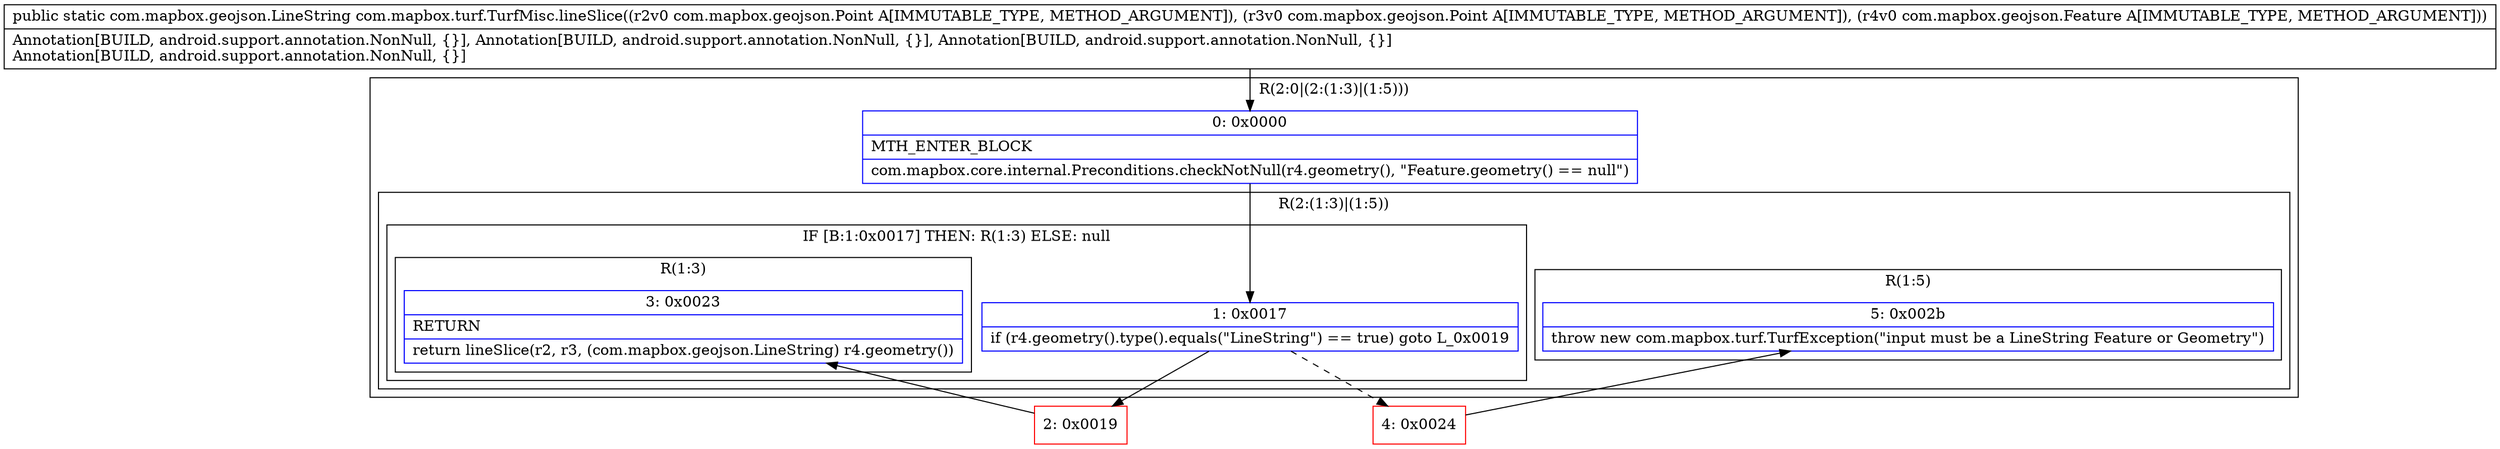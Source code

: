 digraph "CFG forcom.mapbox.turf.TurfMisc.lineSlice(Lcom\/mapbox\/geojson\/Point;Lcom\/mapbox\/geojson\/Point;Lcom\/mapbox\/geojson\/Feature;)Lcom\/mapbox\/geojson\/LineString;" {
subgraph cluster_Region_784987093 {
label = "R(2:0|(2:(1:3)|(1:5)))";
node [shape=record,color=blue];
Node_0 [shape=record,label="{0\:\ 0x0000|MTH_ENTER_BLOCK\l|com.mapbox.core.internal.Preconditions.checkNotNull(r4.geometry(), \"Feature.geometry() == null\")\l}"];
subgraph cluster_Region_197391098 {
label = "R(2:(1:3)|(1:5))";
node [shape=record,color=blue];
subgraph cluster_IfRegion_2071089819 {
label = "IF [B:1:0x0017] THEN: R(1:3) ELSE: null";
node [shape=record,color=blue];
Node_1 [shape=record,label="{1\:\ 0x0017|if (r4.geometry().type().equals(\"LineString\") == true) goto L_0x0019\l}"];
subgraph cluster_Region_83253909 {
label = "R(1:3)";
node [shape=record,color=blue];
Node_3 [shape=record,label="{3\:\ 0x0023|RETURN\l|return lineSlice(r2, r3, (com.mapbox.geojson.LineString) r4.geometry())\l}"];
}
}
subgraph cluster_Region_1698715269 {
label = "R(1:5)";
node [shape=record,color=blue];
Node_5 [shape=record,label="{5\:\ 0x002b|throw new com.mapbox.turf.TurfException(\"input must be a LineString Feature or Geometry\")\l}"];
}
}
}
Node_2 [shape=record,color=red,label="{2\:\ 0x0019}"];
Node_4 [shape=record,color=red,label="{4\:\ 0x0024}"];
MethodNode[shape=record,label="{public static com.mapbox.geojson.LineString com.mapbox.turf.TurfMisc.lineSlice((r2v0 com.mapbox.geojson.Point A[IMMUTABLE_TYPE, METHOD_ARGUMENT]), (r3v0 com.mapbox.geojson.Point A[IMMUTABLE_TYPE, METHOD_ARGUMENT]), (r4v0 com.mapbox.geojson.Feature A[IMMUTABLE_TYPE, METHOD_ARGUMENT]))  | Annotation[BUILD, android.support.annotation.NonNull, \{\}], Annotation[BUILD, android.support.annotation.NonNull, \{\}], Annotation[BUILD, android.support.annotation.NonNull, \{\}]\lAnnotation[BUILD, android.support.annotation.NonNull, \{\}]\l}"];
MethodNode -> Node_0;
Node_0 -> Node_1;
Node_1 -> Node_2;
Node_1 -> Node_4[style=dashed];
Node_2 -> Node_3;
Node_4 -> Node_5;
}

